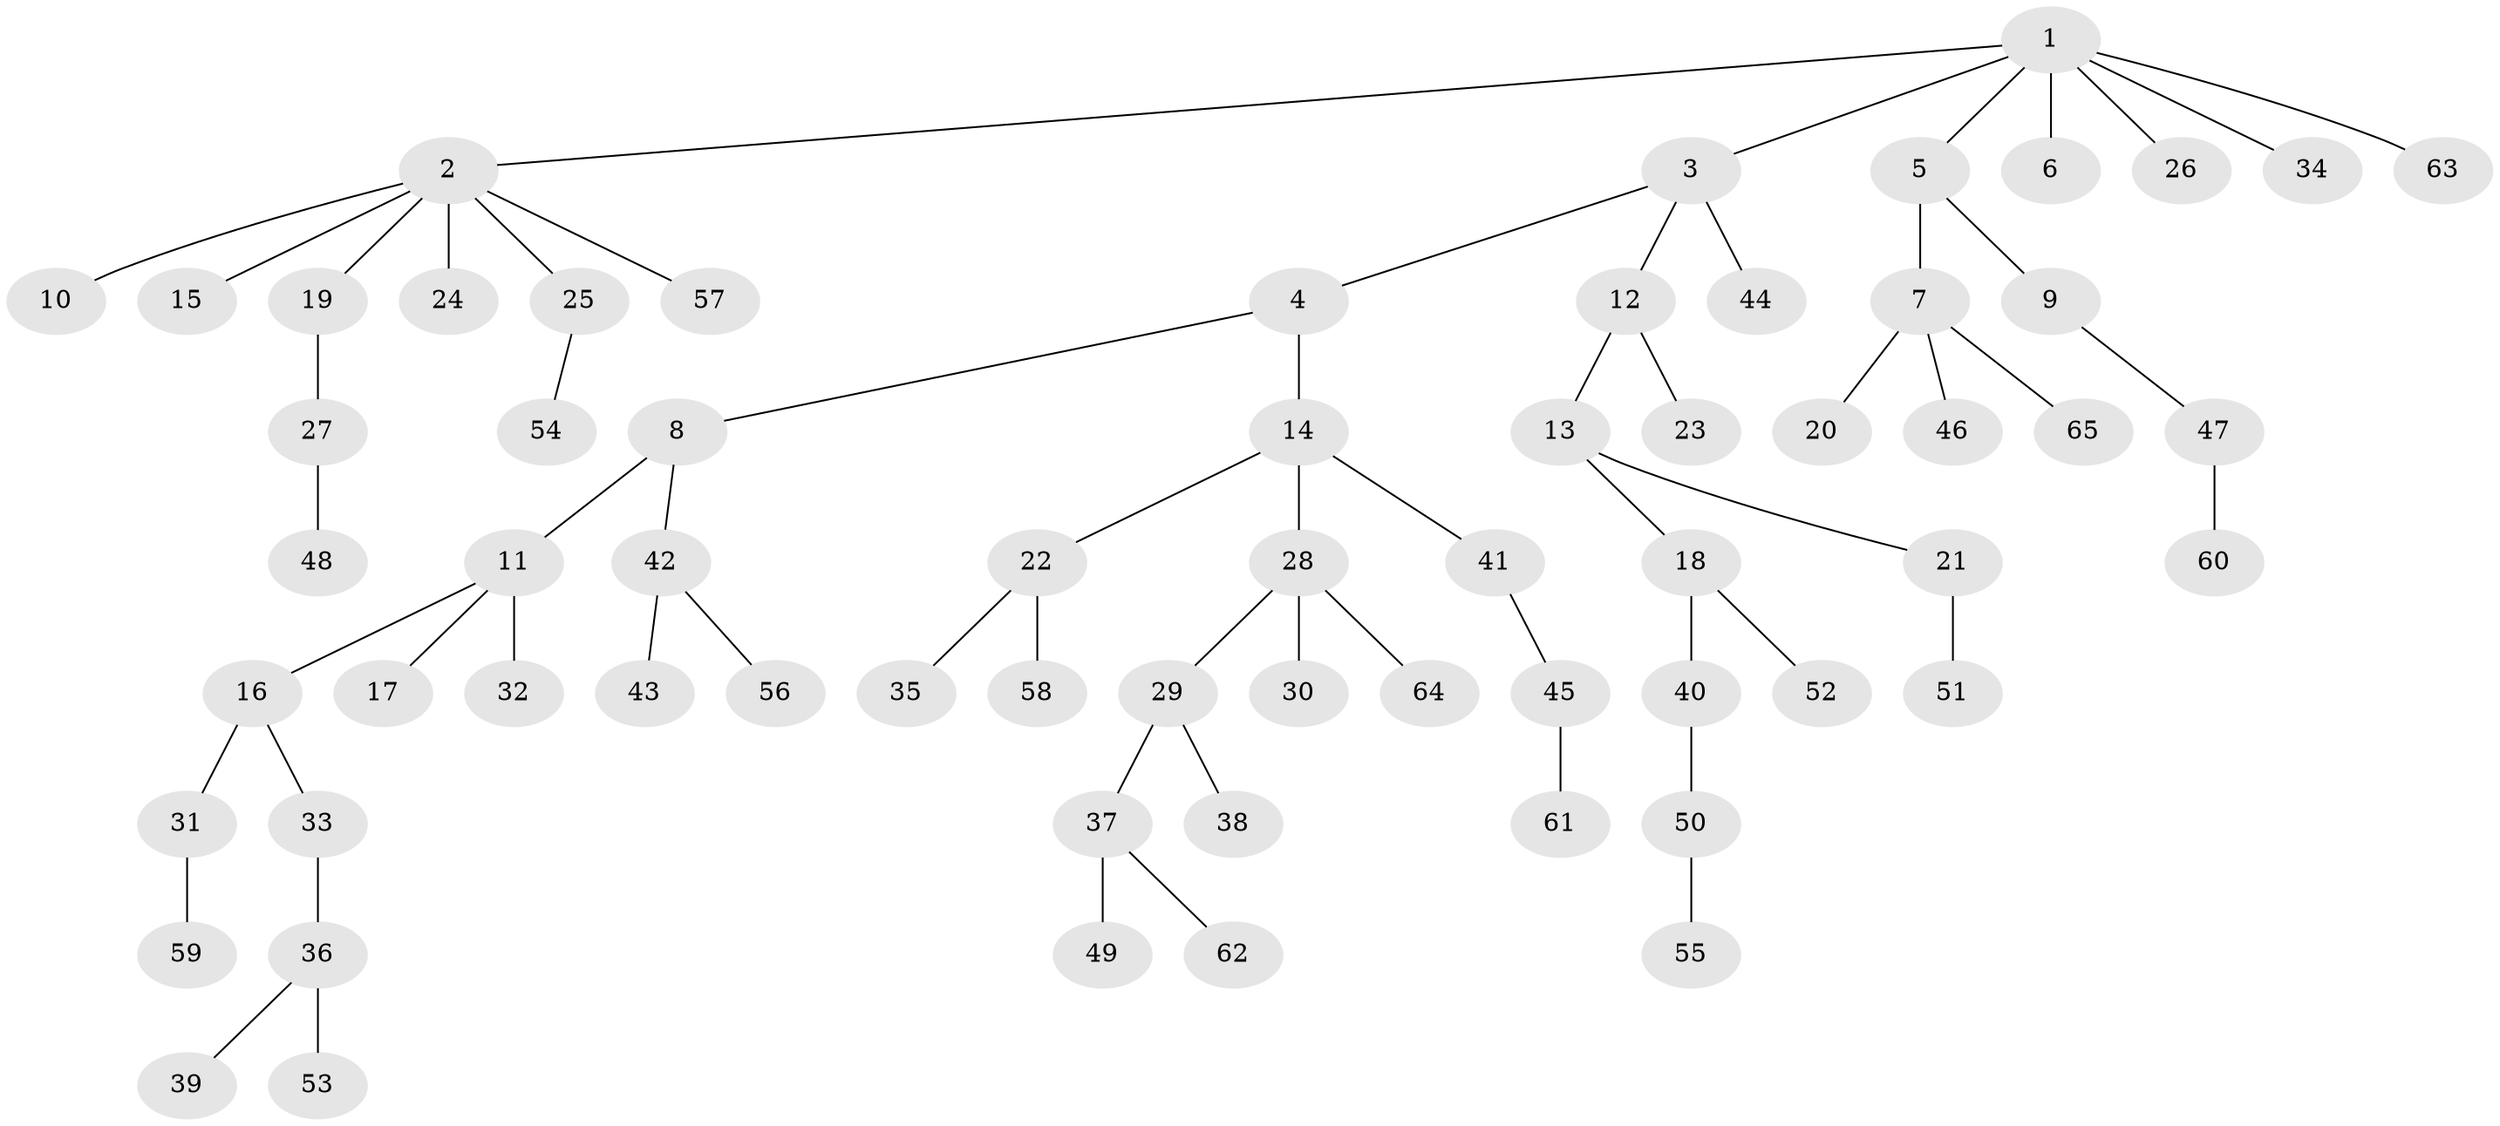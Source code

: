 // original degree distribution, {9: 0.007936507936507936, 7: 0.007936507936507936, 5: 0.03968253968253968, 4: 0.05555555555555555, 1: 0.48412698412698413, 2: 0.2857142857142857, 6: 0.007936507936507936, 3: 0.1111111111111111}
// Generated by graph-tools (version 1.1) at 2025/36/03/09/25 02:36:41]
// undirected, 65 vertices, 64 edges
graph export_dot {
graph [start="1"]
  node [color=gray90,style=filled];
  1;
  2;
  3;
  4;
  5;
  6;
  7;
  8;
  9;
  10;
  11;
  12;
  13;
  14;
  15;
  16;
  17;
  18;
  19;
  20;
  21;
  22;
  23;
  24;
  25;
  26;
  27;
  28;
  29;
  30;
  31;
  32;
  33;
  34;
  35;
  36;
  37;
  38;
  39;
  40;
  41;
  42;
  43;
  44;
  45;
  46;
  47;
  48;
  49;
  50;
  51;
  52;
  53;
  54;
  55;
  56;
  57;
  58;
  59;
  60;
  61;
  62;
  63;
  64;
  65;
  1 -- 2 [weight=1.0];
  1 -- 3 [weight=1.0];
  1 -- 5 [weight=1.0];
  1 -- 6 [weight=2.0];
  1 -- 26 [weight=1.0];
  1 -- 34 [weight=1.0];
  1 -- 63 [weight=1.0];
  2 -- 10 [weight=1.0];
  2 -- 15 [weight=1.0];
  2 -- 19 [weight=1.0];
  2 -- 24 [weight=1.0];
  2 -- 25 [weight=1.0];
  2 -- 57 [weight=1.0];
  3 -- 4 [weight=1.0];
  3 -- 12 [weight=1.0];
  3 -- 44 [weight=1.0];
  4 -- 8 [weight=1.0];
  4 -- 14 [weight=1.0];
  5 -- 7 [weight=1.0];
  5 -- 9 [weight=2.0];
  7 -- 20 [weight=1.0];
  7 -- 46 [weight=1.0];
  7 -- 65 [weight=1.0];
  8 -- 11 [weight=1.0];
  8 -- 42 [weight=1.0];
  9 -- 47 [weight=1.0];
  11 -- 16 [weight=1.0];
  11 -- 17 [weight=1.0];
  11 -- 32 [weight=2.0];
  12 -- 13 [weight=1.0];
  12 -- 23 [weight=1.0];
  13 -- 18 [weight=1.0];
  13 -- 21 [weight=1.0];
  14 -- 22 [weight=1.0];
  14 -- 28 [weight=1.0];
  14 -- 41 [weight=1.0];
  16 -- 31 [weight=1.0];
  16 -- 33 [weight=1.0];
  18 -- 40 [weight=1.0];
  18 -- 52 [weight=1.0];
  19 -- 27 [weight=1.0];
  21 -- 51 [weight=2.0];
  22 -- 35 [weight=1.0];
  22 -- 58 [weight=1.0];
  25 -- 54 [weight=1.0];
  27 -- 48 [weight=1.0];
  28 -- 29 [weight=1.0];
  28 -- 30 [weight=1.0];
  28 -- 64 [weight=1.0];
  29 -- 37 [weight=1.0];
  29 -- 38 [weight=1.0];
  31 -- 59 [weight=1.0];
  33 -- 36 [weight=1.0];
  36 -- 39 [weight=1.0];
  36 -- 53 [weight=2.0];
  37 -- 49 [weight=2.0];
  37 -- 62 [weight=1.0];
  40 -- 50 [weight=1.0];
  41 -- 45 [weight=1.0];
  42 -- 43 [weight=2.0];
  42 -- 56 [weight=1.0];
  45 -- 61 [weight=1.0];
  47 -- 60 [weight=1.0];
  50 -- 55 [weight=1.0];
}
